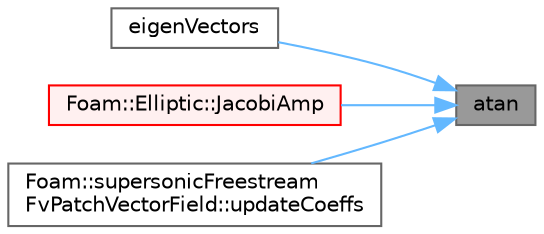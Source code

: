 digraph "atan"
{
 // LATEX_PDF_SIZE
  bgcolor="transparent";
  edge [fontname=Helvetica,fontsize=10,labelfontname=Helvetica,labelfontsize=10];
  node [fontname=Helvetica,fontsize=10,shape=box,height=0.2,width=0.4];
  rankdir="RL";
  Node1 [id="Node000001",label="atan",height=0.2,width=0.4,color="gray40", fillcolor="grey60", style="filled", fontcolor="black",tooltip=" "];
  Node1 -> Node2 [id="edge1_Node000001_Node000002",dir="back",color="steelblue1",style="solid",tooltip=" "];
  Node2 [id="Node000002",label="eigenVectors",height=0.2,width=0.4,color="grey40", fillcolor="white", style="filled",URL="$namespaceFoam.html#a7ade64489ba66eb6cda41d264bd6d903",tooltip=" "];
  Node1 -> Node3 [id="edge2_Node000001_Node000003",dir="back",color="steelblue1",style="solid",tooltip=" "];
  Node3 [id="Node000003",label="Foam::Elliptic::JacobiAmp",height=0.2,width=0.4,color="red", fillcolor="#FFF0F0", style="filled",URL="$namespaceFoam_1_1Elliptic.html#aa7f13c5159226c9a3c0b180c2bb39840",tooltip=" "];
  Node1 -> Node5 [id="edge3_Node000001_Node000005",dir="back",color="steelblue1",style="solid",tooltip=" "];
  Node5 [id="Node000005",label="Foam::supersonicFreestream\lFvPatchVectorField::updateCoeffs",height=0.2,width=0.4,color="grey40", fillcolor="white", style="filled",URL="$classFoam_1_1supersonicFreestreamFvPatchVectorField.html#a7e24eafac629d3733181cd942d4c902f",tooltip=" "];
}
